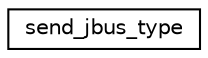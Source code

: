 digraph "Graphical Class Hierarchy"
{
  edge [fontname="Helvetica",fontsize="10",labelfontname="Helvetica",labelfontsize="10"];
  node [fontname="Helvetica",fontsize="10",shape=record];
  rankdir="LR";
  Node0 [label="send_jbus_type",height=0.2,width=0.4,color="black", fillcolor="white", style="filled",URL="$structsend__jbus__type.html"];
}
